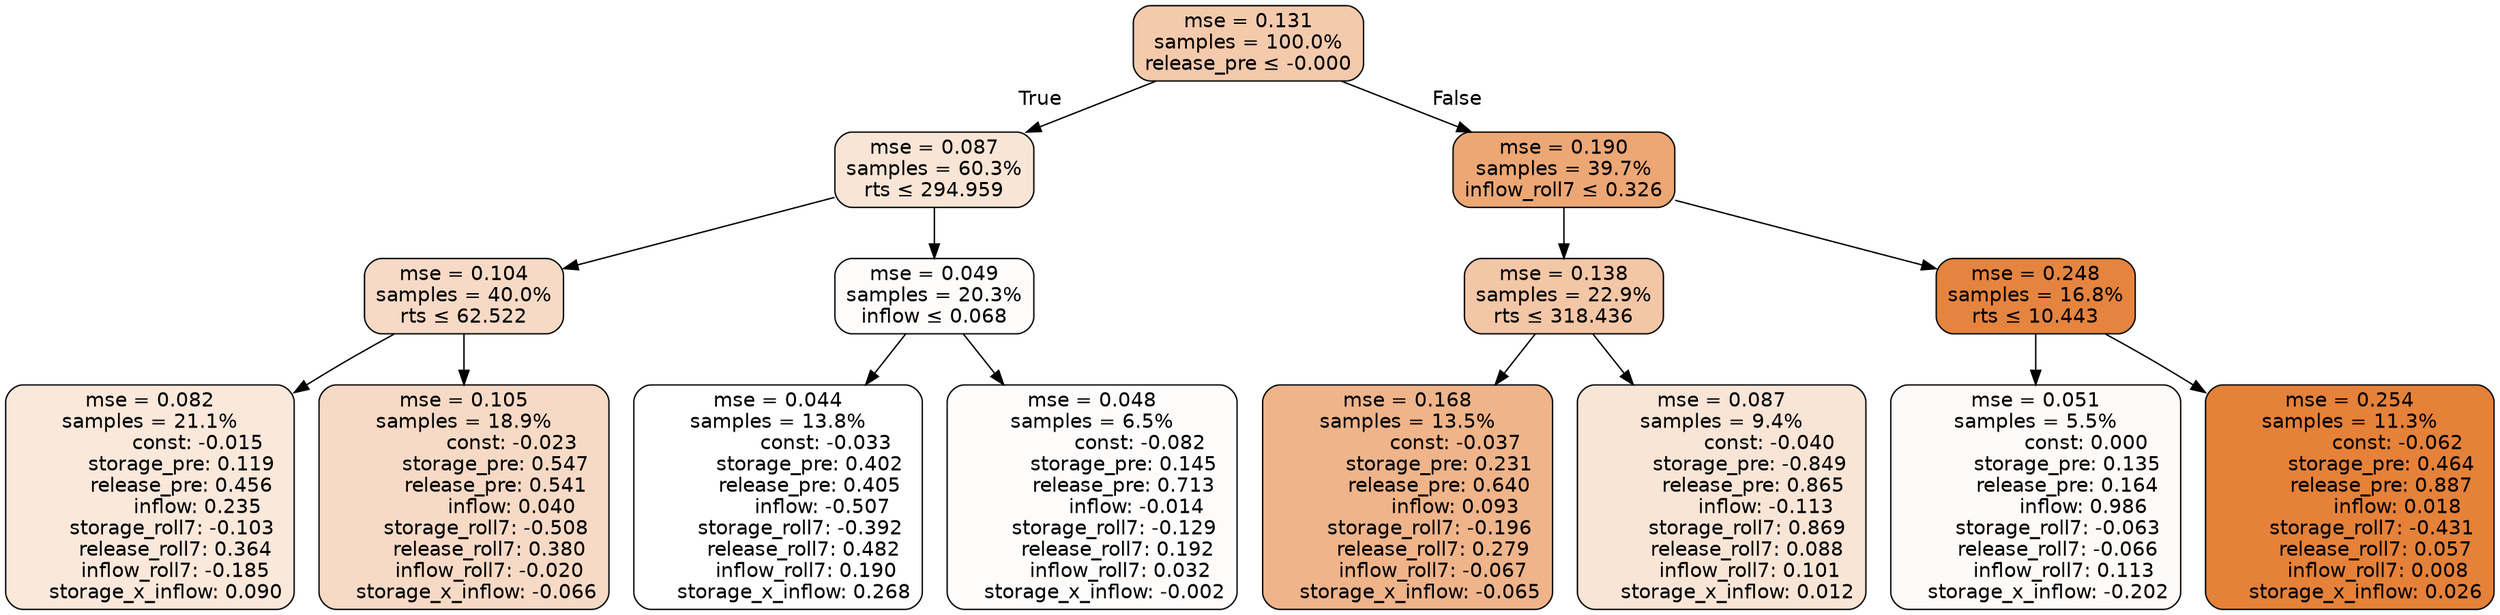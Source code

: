 digraph tree {
bgcolor="transparent"
node [shape=rectangle, style="filled, rounded", color="black", fontname=helvetica] ;
edge [fontname=helvetica] ;
	"0" [label="mse = 0.131
samples = 100.0%
release_pre &le; -0.000", fillcolor="#f4caac"]
	"1" [label="mse = 0.087
samples = 60.3%
rts &le; 294.959", fillcolor="#f9e5d6"]
	"2" [label="mse = 0.104
samples = 40.0%
rts &le; 62.522", fillcolor="#f7dac6"]
	"3" [label="mse = 0.082
samples = 21.1%
               const: -0.015
          storage_pre: 0.119
          release_pre: 0.456
               inflow: 0.235
       storage_roll7: -0.103
        release_roll7: 0.364
        inflow_roll7: -0.185
     storage_x_inflow: 0.090", fillcolor="#fae8db"]
	"4" [label="mse = 0.105
samples = 18.9%
               const: -0.023
          storage_pre: 0.547
          release_pre: 0.541
               inflow: 0.040
       storage_roll7: -0.508
        release_roll7: 0.380
        inflow_roll7: -0.020
    storage_x_inflow: -0.066", fillcolor="#f7dac5"]
	"5" [label="mse = 0.049
samples = 20.3%
inflow &le; 0.068", fillcolor="#fefcfa"]
	"6" [label="mse = 0.044
samples = 13.8%
               const: -0.033
          storage_pre: 0.402
          release_pre: 0.405
              inflow: -0.507
       storage_roll7: -0.392
        release_roll7: 0.482
         inflow_roll7: 0.190
     storage_x_inflow: 0.268", fillcolor="#ffffff"]
	"7" [label="mse = 0.048
samples = 6.5%
               const: -0.082
          storage_pre: 0.145
          release_pre: 0.713
              inflow: -0.014
       storage_roll7: -0.129
        release_roll7: 0.192
         inflow_roll7: 0.032
    storage_x_inflow: -0.002", fillcolor="#fefcfb"]
	"8" [label="mse = 0.190
samples = 39.7%
inflow_roll7 &le; 0.326", fillcolor="#eca775"]
	"9" [label="mse = 0.138
samples = 22.9%
rts &le; 318.436", fillcolor="#f3c6a6"]
	"10" [label="mse = 0.168
samples = 13.5%
               const: -0.037
          storage_pre: 0.231
          release_pre: 0.640
               inflow: 0.093
       storage_roll7: -0.196
        release_roll7: 0.279
        inflow_roll7: -0.067
    storage_x_inflow: -0.065", fillcolor="#efb48a"]
	"11" [label="mse = 0.087
samples = 9.4%
               const: -0.040
         storage_pre: -0.849
          release_pre: 0.865
              inflow: -0.113
        storage_roll7: 0.869
        release_roll7: 0.088
         inflow_roll7: 0.101
     storage_x_inflow: 0.012", fillcolor="#f9e5d6"]
	"12" [label="mse = 0.248
samples = 16.8%
rts &le; 10.443", fillcolor="#e5843f"]
	"13" [label="mse = 0.051
samples = 5.5%
                const: 0.000
          storage_pre: 0.135
          release_pre: 0.164
               inflow: 0.986
       storage_roll7: -0.063
       release_roll7: -0.066
         inflow_roll7: 0.113
    storage_x_inflow: -0.202", fillcolor="#fefaf8"]
	"14" [label="mse = 0.254
samples = 11.3%
               const: -0.062
          storage_pre: 0.464
          release_pre: 0.887
               inflow: 0.018
       storage_roll7: -0.431
        release_roll7: 0.057
         inflow_roll7: 0.008
     storage_x_inflow: 0.026", fillcolor="#e58139"]

	"0" -> "1" [labeldistance=2.5, labelangle=45, headlabel="True"]
	"1" -> "2"
	"2" -> "3"
	"2" -> "4"
	"1" -> "5"
	"5" -> "6"
	"5" -> "7"
	"0" -> "8" [labeldistance=2.5, labelangle=-45, headlabel="False"]
	"8" -> "9"
	"9" -> "10"
	"9" -> "11"
	"8" -> "12"
	"12" -> "13"
	"12" -> "14"
}